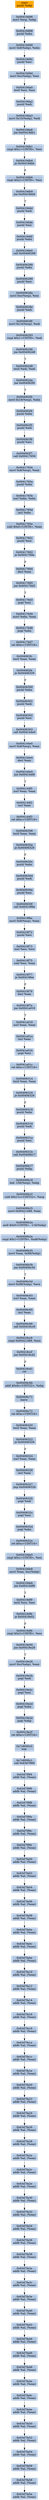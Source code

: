 digraph G {
node[shape=rectangle,style=filled,fillcolor=lightsteelblue,color=lightsteelblue]
bgcolor="transparent"
a0x00419d95pushl_ebp[label="start\npushl %ebp",color="lightgrey",fillcolor="orange"];
a0x00419d96movl_esp_ebp[label="0x00419d96\nmovl %esp, %ebp"];
a0x00419d98pushl_ebx[label="0x00419d98\npushl %ebx"];
a0x00419d99movl_0x8ebp__ebx[label="0x00419d99\nmovl 0x8(%ebp), %ebx"];
a0x00419d9cpushl_esi[label="0x00419d9c\npushl %esi"];
a0x00419d9dmovl_0xcebp__esi[label="0x00419d9d\nmovl 0xc(%ebp), %esi"];
a0x00419da0testl_esi_esi[label="0x00419da0\ntestl %esi, %esi"];
a0x00419da2pushl_edi[label="0x00419da2\npushl %edi"];
a0x00419da3movl_0x10ebp__edi[label="0x00419da3\nmovl 0x10(%ebp), %edi"];
a0x00419da6jne_0x00419db1[label="0x00419da6\njne 0x00419db1"];
a0x00419db1cmpl_0x1UINT8_esi[label="0x00419db1\ncmpl $0x1<UINT8>, %esi"];
a0x00419db4je_0x00419dbb[label="0x00419db4\nje 0x00419dbb"];
a0x00419db6cmpl_0x2UINT8_esi[label="0x00419db6\ncmpl $0x2<UINT8>, %esi"];
a0x00419db9jne_0x00419ddd[label="0x00419db9\njne 0x00419ddd"];
a0x00419dddpushl_edi[label="0x00419ddd\npushl %edi"];
a0x00419ddepushl_esi[label="0x00419dde\npushl %esi"];
a0x00419ddfpushl_ebx[label="0x00419ddf\npushl %ebx"];
a0x00419de0call_0x00406288[label="0x00419de0\ncall 0x00406288"];
a0x00406288pushl_ebx[label="0x00406288\npushl %ebx"];
a0x00406289pushl_esi[label="0x00406289\npushl %esi"];
a0x0040628amovl_0xcesp__esi[label="0x0040628a\nmovl 0xc(%esp), %esi"];
a0x0040628epushl_edi[label="0x0040628e\npushl %edi"];
a0x0040628fmovl_0x14esp__edi[label="0x0040628f\nmovl 0x14(%esp), %edi"];
a0x00406293cmpl_0x1UINT8_edi[label="0x00406293\ncmpl $0x1<UINT8>, %edi"];
a0x00406296jne_0x004062d8[label="0x00406296\njne 0x004062d8"];
a0x004062d8testl_edi_edi[label="0x004062d8\ntestl %edi, %edi"];
a0x004062dajne_0x004062f0[label="0x004062da\njne 0x004062f0"];
a0x004062f0movl_0x18esp__ebx[label="0x004062f0\nmovl 0x18(%esp), %ebx"];
a0x004062f4pushl_ebx[label="0x004062f4\npushl %ebx"];
a0x004062f5pushl_edi[label="0x004062f5\npushl %edi"];
a0x004062f6pushl_esi[label="0x004062f6\npushl %esi"];
a0x004062f7call_0x00417656[label="0x004062f7\ncall 0x00417656"];
a0x00417656movl_0x8esp__eax[label="0x00417656\nmovl 0x8(%esp), %eax"];
a0x0041765apushl_ebx[label="0x0041765a\npushl %ebx"];
a0x0041765bxorl_ebx_ebx[label="0x0041765b\nxorl %ebx, %ebx"];
a0x0041765dincl_ebx[label="0x0041765d\nincl %ebx"];
a0x0041765esubl_0x0UINT8_eax[label="0x0041765e\nsubl $0x0<UINT8>, %eax"];
a0x00417661pushl_esi[label="0x00417661\npushl %esi"];
a0x00417662je_0x0041769a[label="0x00417662\nje 0x0041769a"];
a0x00417664decl_eax[label="0x00417664\ndecl %eax"];
a0x00417665jne_0x004176d3[label="0x00417665\njne 0x004176d3"];
a0x004176d3popl_esi[label="0x004176d3\npopl %esi"];
a0x004176d4movl_ebx_eax[label="0x004176d4\nmovl %ebx, %eax"];
a0x004176d6popl_ebx[label="0x004176d6\npopl %ebx"];
a0x004176d7ret_0xcUINT16[label="0x004176d7\nret $0xc<UINT16>"];
a0x004062fctestl_eax_eax[label="0x004062fc\ntestl %eax, %eax"];
a0x004062feje_0x00406329[label="0x004062fe\nje 0x00406329"];
a0x00406300pushl_ebx[label="0x00406300\npushl %ebx"];
a0x00406301pushl_edi[label="0x00406301\npushl %edi"];
a0x00406302pushl_esi[label="0x00406302\npushl %esi"];
a0x00406303call_0x004144e0[label="0x00406303\ncall 0x004144e0"];
a0x004144e0movl_0x8esp__eax[label="0x004144e0\nmovl 0x8(%esp), %eax"];
a0x004144e4decl_eax[label="0x004144e4\ndecl %eax"];
a0x004144e5jne_0x004144f0[label="0x004144e5\njne 0x004144f0"];
a0x004144f0xorl_eax_eax[label="0x004144f0\nxorl %eax, %eax"];
a0x004144f2incl_eax[label="0x004144f2\nincl %eax"];
a0x004144f3ret_0xcUINT16[label="0x004144f3\nret $0xc<UINT16>"];
a0x00406308testl_eax_eax[label="0x00406308\ntestl %eax, %eax"];
a0x0040630aje_0x00406329[label="0x0040630a\nje 0x00406329"];
a0x0040630cpushl_ebx[label="0x0040630c\npushl %ebx"];
a0x0040630dpushl_edi[label="0x0040630d\npushl %edi"];
a0x0040630epushl_esi[label="0x0040630e\npushl %esi"];
a0x0040630fcall_0x00419f6e[label="0x0040630f\ncall 0x00419f6e"];
a0x00419f6emovl_0x8esp__eax[label="0x00419f6e\nmovl 0x8(%esp), %eax"];
a0x00419f72pushl_esi[label="0x00419f72\npushl %esi"];
a0x00419f73xorl_esi_esi[label="0x00419f73\nxorl %esi, %esi"];
a0x00419f75subl_esi_eax[label="0x00419f75\nsubl %esi, %eax"];
a0x00419f77je_0x00419fee[label="0x00419f77\nje 0x00419fee"];
a0x00419f79decl_eax[label="0x00419f79\ndecl %eax"];
a0x00419f7ajne_0x0041a018[label="0x00419f7a\njne 0x0041a018"];
a0x0041a018xorl_eax_eax[label="0x0041a018\nxorl %eax, %eax"];
a0x0041a01aincl_eax[label="0x0041a01a\nincl %eax"];
a0x0041a01bpopl_esi[label="0x0041a01b\npopl %esi"];
a0x0041a01cret_0xcUINT16[label="0x0041a01c\nret $0xc<UINT16>"];
a0x00406314testl_eax_eax[label="0x00406314\ntestl %eax, %eax"];
a0x00406316je_0x00406329[label="0x00406316\nje 0x00406329"];
a0x00406318pushl_ebx[label="0x00406318\npushl %ebx"];
a0x00406319pushl_edi[label="0x00406319\npushl %edi"];
a0x0040631apushl_esi[label="0x0040631a\npushl %esi"];
a0x0040631bcall_0x00406b17[label="0x0040631b\ncall 0x00406b17"];
a0x00406b17pushl_ebp[label="0x00406b17\npushl %ebp"];
a0x00406b18leal__156esp__ebp[label="0x00406b18\nleal -156(%esp), %ebp"];
a0x00406b1fsubl_0x11cUINT32_esp[label="0x00406b1f\nsubl $0x11c<UINT32>, %esp"];
a0x00406b25movl_0x00421488_eax[label="0x00406b25\nmovl 0x00421488, %eax"];
a0x00406b2aandl_0x0UINT8__116ebp_[label="0x00406b2a\nandl $0x0<UINT8>, -116(%ebp)"];
a0x00406b2ecmpl_0x1UINT8_0xa8ebp_[label="0x00406b2e\ncmpl $0x1<UINT8>, 0xa8(%ebp)"];
a0x00406b35movl_eax_0x98ebp_[label="0x00406b35\nmovl %eax, 0x98(%ebp)"];
a0x00406b3bjne_0x00406c5d[label="0x00406b3b\njne 0x00406c5d"];
a0x00406c5dmovl_0x98ebp__ecx[label="0x00406c5d\nmovl 0x98(%ebp), %ecx"];
a0x00406c63xorl_eax_eax[label="0x00406c63\nxorl %eax, %eax"];
a0x00406c65incl_eax[label="0x00406c65\nincl %eax"];
a0x00406c66call_0x00418cc9[label="0x00406c66\ncall 0x00418cc9"];
a0x00418cc9cmpl_0x00421488_ecx[label="0x00418cc9\ncmpl 0x00421488, %ecx"];
a0x00418ccfjne_0x00418cd2[label="0x00418ccf\njne 0x00418cd2"];
a0x00418cd1ret[label="0x00418cd1\nret"];
a0x00406c6baddl_0x9cUINT32_ebp[label="0x00406c6b\naddl $0x9c<UINT32>, %ebp"];
a0x00406c71leave_[label="0x00406c71\nleave "];
a0x00406c72ret_0xcUINT16[label="0x00406c72\nret $0xc<UINT16>"];
a0x00406320testl_eax_eax[label="0x00406320\ntestl %eax, %eax"];
a0x00406322je_0x00406329[label="0x00406322\nje 0x00406329"];
a0x00406324xorl_eax_eax[label="0x00406324\nxorl %eax, %eax"];
a0x00406326incl_eax[label="0x00406326\nincl %eax"];
a0x00406327jmp_0x0040632b[label="0x00406327\njmp 0x0040632b"];
a0x0040632bpopl_edi[label="0x0040632b\npopl %edi"];
a0x0040632cpopl_esi[label="0x0040632c\npopl %esi"];
a0x0040632dpopl_ebx[label="0x0040632d\npopl %ebx"];
a0x0040632eret_0xcUINT16[label="0x0040632e\nret $0xc<UINT16>"];
a0x00419de5cmpl_0x1UINT8_esi[label="0x00419de5\ncmpl $0x1<UINT8>, %esi"];
a0x00419de8movl_eax_0xcebp_[label="0x00419de8\nmovl %eax, 0xc(%ebp)"];
a0x00419debjne_0x00419df9[label="0x00419deb\njne 0x00419df9"];
a0x00419df9testl_esi_esi[label="0x00419df9\ntestl %esi, %esi"];
a0x00419dfbje_0x00419e02[label="0x00419dfb\nje 0x00419e02"];
a0x00419dfdcmpl_0x3UINT8_esi[label="0x00419dfd\ncmpl $0x3<UINT8>, %esi"];
a0x00419e00jne_0x00419e28[label="0x00419e00\njne 0x00419e28"];
a0x00419e28movl_0xcebp__eax[label="0x00419e28\nmovl 0xc(%ebp), %eax"];
a0x00419e2bpopl_edi[label="0x00419e2b\npopl %edi"];
a0x00419e2cpopl_esi[label="0x00419e2c\npopl %esi"];
a0x00419e2dpopl_ebx[label="0x00419e2d\npopl %ebx"];
a0x00419e2epopl_ebp[label="0x00419e2e\npopl %ebp"];
a0x00419e2fret_0xcUINT16[label="0x00419e2f\nret $0xc<UINT16>"];
a0x7c8000c0nop_[label="0x7c8000c0\nnop "];
a0x7c8000c1call_0x63d7f9f4[label="0x7c8000c1\ncall 0x63d7f9f4"];
a0x63d7f9f4addb_al_eax_[label="0x63d7f9f4\naddb %al, (%eax)"];
a0x63d7f9f6addb_al_eax_[label="0x63d7f9f6\naddb %al, (%eax)"];
a0x63d7f9f8addb_al_eax_[label="0x63d7f9f8\naddb %al, (%eax)"];
a0x63d7f9faaddb_al_eax_[label="0x63d7f9fa\naddb %al, (%eax)"];
a0x63d7f9fcaddb_al_eax_[label="0x63d7f9fc\naddb %al, (%eax)"];
a0x63d7f9feaddb_al_eax_[label="0x63d7f9fe\naddb %al, (%eax)"];
a0x63d7fa00addb_al_eax_[label="0x63d7fa00\naddb %al, (%eax)"];
a0x63d7fa02addb_al_eax_[label="0x63d7fa02\naddb %al, (%eax)"];
a0x63d7fa04addb_al_eax_[label="0x63d7fa04\naddb %al, (%eax)"];
a0x63d7fa06addb_al_eax_[label="0x63d7fa06\naddb %al, (%eax)"];
a0x63d7fa08addb_al_eax_[label="0x63d7fa08\naddb %al, (%eax)"];
a0x63d7fa0aaddb_al_eax_[label="0x63d7fa0a\naddb %al, (%eax)"];
a0x63d7fa0caddb_al_eax_[label="0x63d7fa0c\naddb %al, (%eax)"];
a0x63d7fa0eaddb_al_eax_[label="0x63d7fa0e\naddb %al, (%eax)"];
a0x63d7fa10addb_al_eax_[label="0x63d7fa10\naddb %al, (%eax)"];
a0x63d7fa12addb_al_eax_[label="0x63d7fa12\naddb %al, (%eax)"];
a0x63d7fa14addb_al_eax_[label="0x63d7fa14\naddb %al, (%eax)"];
a0x63d7fa16addb_al_eax_[label="0x63d7fa16\naddb %al, (%eax)"];
a0x63d7fa18addb_al_eax_[label="0x63d7fa18\naddb %al, (%eax)"];
a0x63d7fa1aaddb_al_eax_[label="0x63d7fa1a\naddb %al, (%eax)"];
a0x63d7fa1caddb_al_eax_[label="0x63d7fa1c\naddb %al, (%eax)"];
a0x63d7fa1eaddb_al_eax_[label="0x63d7fa1e\naddb %al, (%eax)"];
a0x63d7fa20addb_al_eax_[label="0x63d7fa20\naddb %al, (%eax)"];
a0x63d7fa22addb_al_eax_[label="0x63d7fa22\naddb %al, (%eax)"];
a0x63d7fa24addb_al_eax_[label="0x63d7fa24\naddb %al, (%eax)"];
a0x63d7fa26addb_al_eax_[label="0x63d7fa26\naddb %al, (%eax)"];
a0x63d7fa28addb_al_eax_[label="0x63d7fa28\naddb %al, (%eax)"];
a0x63d7fa2aaddb_al_eax_[label="0x63d7fa2a\naddb %al, (%eax)"];
a0x63d7fa2caddb_al_eax_[label="0x63d7fa2c\naddb %al, (%eax)"];
a0x63d7fa2eaddb_al_eax_[label="0x63d7fa2e\naddb %al, (%eax)"];
a0x63d7fa30addb_al_eax_[label="0x63d7fa30\naddb %al, (%eax)"];
a0x63d7fa32addb_al_eax_[label="0x63d7fa32\naddb %al, (%eax)"];
a0x63d7fa34addb_al_eax_[label="0x63d7fa34\naddb %al, (%eax)"];
a0x63d7fa36addb_al_eax_[label="0x63d7fa36\naddb %al, (%eax)"];
a0x63d7fa38addb_al_eax_[label="0x63d7fa38\naddb %al, (%eax)"];
a0x63d7fa3aaddb_al_eax_[label="0x63d7fa3a\naddb %al, (%eax)"];
a0x63d7fa3caddb_al_eax_[label="0x63d7fa3c\naddb %al, (%eax)"];
a0x63d7fa3eaddb_al_eax_[label="0x63d7fa3e\naddb %al, (%eax)"];
a0x63d7fa40addb_al_eax_[label="0x63d7fa40\naddb %al, (%eax)"];
a0x63d7fa42addb_al_eax_[label="0x63d7fa42\naddb %al, (%eax)"];
a0x63d7fa44addb_al_eax_[label="0x63d7fa44\naddb %al, (%eax)"];
a0x63d7fa46addb_al_eax_[label="0x63d7fa46\naddb %al, (%eax)"];
a0x63d7fa48addb_al_eax_[label="0x63d7fa48\naddb %al, (%eax)"];
a0x63d7fa4aaddb_al_eax_[label="0x63d7fa4a\naddb %al, (%eax)"];
a0x63d7fa4caddb_al_eax_[label="0x63d7fa4c\naddb %al, (%eax)"];
a0x63d7fa4eaddb_al_eax_[label="0x63d7fa4e\naddb %al, (%eax)"];
a0x63d7fa50addb_al_eax_[label="0x63d7fa50\naddb %al, (%eax)"];
a0x63d7fa52addb_al_eax_[label="0x63d7fa52\naddb %al, (%eax)"];
a0x63d7fa54addb_al_eax_[label="0x63d7fa54\naddb %al, (%eax)"];
a0x63d7fa56addb_al_eax_[label="0x63d7fa56\naddb %al, (%eax)"];
a0x63d7fa58addb_al_eax_[label="0x63d7fa58\naddb %al, (%eax)"];
a0x63d7fa5aaddb_al_eax_[label="0x63d7fa5a\naddb %al, (%eax)"];
a0x00419d95pushl_ebp -> a0x00419d96movl_esp_ebp [color="#000000"];
a0x00419d96movl_esp_ebp -> a0x00419d98pushl_ebx [color="#000000"];
a0x00419d98pushl_ebx -> a0x00419d99movl_0x8ebp__ebx [color="#000000"];
a0x00419d99movl_0x8ebp__ebx -> a0x00419d9cpushl_esi [color="#000000"];
a0x00419d9cpushl_esi -> a0x00419d9dmovl_0xcebp__esi [color="#000000"];
a0x00419d9dmovl_0xcebp__esi -> a0x00419da0testl_esi_esi [color="#000000"];
a0x00419da0testl_esi_esi -> a0x00419da2pushl_edi [color="#000000"];
a0x00419da2pushl_edi -> a0x00419da3movl_0x10ebp__edi [color="#000000"];
a0x00419da3movl_0x10ebp__edi -> a0x00419da6jne_0x00419db1 [color="#000000"];
a0x00419da6jne_0x00419db1 -> a0x00419db1cmpl_0x1UINT8_esi [color="#000000",label="T"];
a0x00419db1cmpl_0x1UINT8_esi -> a0x00419db4je_0x00419dbb [color="#000000"];
a0x00419db4je_0x00419dbb -> a0x00419db6cmpl_0x2UINT8_esi [color="#000000",label="F"];
a0x00419db6cmpl_0x2UINT8_esi -> a0x00419db9jne_0x00419ddd [color="#000000"];
a0x00419db9jne_0x00419ddd -> a0x00419dddpushl_edi [color="#000000",label="T"];
a0x00419dddpushl_edi -> a0x00419ddepushl_esi [color="#000000"];
a0x00419ddepushl_esi -> a0x00419ddfpushl_ebx [color="#000000"];
a0x00419ddfpushl_ebx -> a0x00419de0call_0x00406288 [color="#000000"];
a0x00419de0call_0x00406288 -> a0x00406288pushl_ebx [color="#000000"];
a0x00406288pushl_ebx -> a0x00406289pushl_esi [color="#000000"];
a0x00406289pushl_esi -> a0x0040628amovl_0xcesp__esi [color="#000000"];
a0x0040628amovl_0xcesp__esi -> a0x0040628epushl_edi [color="#000000"];
a0x0040628epushl_edi -> a0x0040628fmovl_0x14esp__edi [color="#000000"];
a0x0040628fmovl_0x14esp__edi -> a0x00406293cmpl_0x1UINT8_edi [color="#000000"];
a0x00406293cmpl_0x1UINT8_edi -> a0x00406296jne_0x004062d8 [color="#000000"];
a0x00406296jne_0x004062d8 -> a0x004062d8testl_edi_edi [color="#000000",label="T"];
a0x004062d8testl_edi_edi -> a0x004062dajne_0x004062f0 [color="#000000"];
a0x004062dajne_0x004062f0 -> a0x004062f0movl_0x18esp__ebx [color="#000000",label="T"];
a0x004062f0movl_0x18esp__ebx -> a0x004062f4pushl_ebx [color="#000000"];
a0x004062f4pushl_ebx -> a0x004062f5pushl_edi [color="#000000"];
a0x004062f5pushl_edi -> a0x004062f6pushl_esi [color="#000000"];
a0x004062f6pushl_esi -> a0x004062f7call_0x00417656 [color="#000000"];
a0x004062f7call_0x00417656 -> a0x00417656movl_0x8esp__eax [color="#000000"];
a0x00417656movl_0x8esp__eax -> a0x0041765apushl_ebx [color="#000000"];
a0x0041765apushl_ebx -> a0x0041765bxorl_ebx_ebx [color="#000000"];
a0x0041765bxorl_ebx_ebx -> a0x0041765dincl_ebx [color="#000000"];
a0x0041765dincl_ebx -> a0x0041765esubl_0x0UINT8_eax [color="#000000"];
a0x0041765esubl_0x0UINT8_eax -> a0x00417661pushl_esi [color="#000000"];
a0x00417661pushl_esi -> a0x00417662je_0x0041769a [color="#000000"];
a0x00417662je_0x0041769a -> a0x00417664decl_eax [color="#000000",label="F"];
a0x00417664decl_eax -> a0x00417665jne_0x004176d3 [color="#000000"];
a0x00417665jne_0x004176d3 -> a0x004176d3popl_esi [color="#000000",label="T"];
a0x004176d3popl_esi -> a0x004176d4movl_ebx_eax [color="#000000"];
a0x004176d4movl_ebx_eax -> a0x004176d6popl_ebx [color="#000000"];
a0x004176d6popl_ebx -> a0x004176d7ret_0xcUINT16 [color="#000000"];
a0x004176d7ret_0xcUINT16 -> a0x004062fctestl_eax_eax [color="#000000"];
a0x004062fctestl_eax_eax -> a0x004062feje_0x00406329 [color="#000000"];
a0x004062feje_0x00406329 -> a0x00406300pushl_ebx [color="#000000",label="F"];
a0x00406300pushl_ebx -> a0x00406301pushl_edi [color="#000000"];
a0x00406301pushl_edi -> a0x00406302pushl_esi [color="#000000"];
a0x00406302pushl_esi -> a0x00406303call_0x004144e0 [color="#000000"];
a0x00406303call_0x004144e0 -> a0x004144e0movl_0x8esp__eax [color="#000000"];
a0x004144e0movl_0x8esp__eax -> a0x004144e4decl_eax [color="#000000"];
a0x004144e4decl_eax -> a0x004144e5jne_0x004144f0 [color="#000000"];
a0x004144e5jne_0x004144f0 -> a0x004144f0xorl_eax_eax [color="#000000",label="T"];
a0x004144f0xorl_eax_eax -> a0x004144f2incl_eax [color="#000000"];
a0x004144f2incl_eax -> a0x004144f3ret_0xcUINT16 [color="#000000"];
a0x004144f3ret_0xcUINT16 -> a0x00406308testl_eax_eax [color="#000000"];
a0x00406308testl_eax_eax -> a0x0040630aje_0x00406329 [color="#000000"];
a0x0040630aje_0x00406329 -> a0x0040630cpushl_ebx [color="#000000",label="F"];
a0x0040630cpushl_ebx -> a0x0040630dpushl_edi [color="#000000"];
a0x0040630dpushl_edi -> a0x0040630epushl_esi [color="#000000"];
a0x0040630epushl_esi -> a0x0040630fcall_0x00419f6e [color="#000000"];
a0x0040630fcall_0x00419f6e -> a0x00419f6emovl_0x8esp__eax [color="#000000"];
a0x00419f6emovl_0x8esp__eax -> a0x00419f72pushl_esi [color="#000000"];
a0x00419f72pushl_esi -> a0x00419f73xorl_esi_esi [color="#000000"];
a0x00419f73xorl_esi_esi -> a0x00419f75subl_esi_eax [color="#000000"];
a0x00419f75subl_esi_eax -> a0x00419f77je_0x00419fee [color="#000000"];
a0x00419f77je_0x00419fee -> a0x00419f79decl_eax [color="#000000",label="F"];
a0x00419f79decl_eax -> a0x00419f7ajne_0x0041a018 [color="#000000"];
a0x00419f7ajne_0x0041a018 -> a0x0041a018xorl_eax_eax [color="#000000",label="T"];
a0x0041a018xorl_eax_eax -> a0x0041a01aincl_eax [color="#000000"];
a0x0041a01aincl_eax -> a0x0041a01bpopl_esi [color="#000000"];
a0x0041a01bpopl_esi -> a0x0041a01cret_0xcUINT16 [color="#000000"];
a0x0041a01cret_0xcUINT16 -> a0x00406314testl_eax_eax [color="#000000"];
a0x00406314testl_eax_eax -> a0x00406316je_0x00406329 [color="#000000"];
a0x00406316je_0x00406329 -> a0x00406318pushl_ebx [color="#000000",label="F"];
a0x00406318pushl_ebx -> a0x00406319pushl_edi [color="#000000"];
a0x00406319pushl_edi -> a0x0040631apushl_esi [color="#000000"];
a0x0040631apushl_esi -> a0x0040631bcall_0x00406b17 [color="#000000"];
a0x0040631bcall_0x00406b17 -> a0x00406b17pushl_ebp [color="#000000"];
a0x00406b17pushl_ebp -> a0x00406b18leal__156esp__ebp [color="#000000"];
a0x00406b18leal__156esp__ebp -> a0x00406b1fsubl_0x11cUINT32_esp [color="#000000"];
a0x00406b1fsubl_0x11cUINT32_esp -> a0x00406b25movl_0x00421488_eax [color="#000000"];
a0x00406b25movl_0x00421488_eax -> a0x00406b2aandl_0x0UINT8__116ebp_ [color="#000000"];
a0x00406b2aandl_0x0UINT8__116ebp_ -> a0x00406b2ecmpl_0x1UINT8_0xa8ebp_ [color="#000000"];
a0x00406b2ecmpl_0x1UINT8_0xa8ebp_ -> a0x00406b35movl_eax_0x98ebp_ [color="#000000"];
a0x00406b35movl_eax_0x98ebp_ -> a0x00406b3bjne_0x00406c5d [color="#000000"];
a0x00406b3bjne_0x00406c5d -> a0x00406c5dmovl_0x98ebp__ecx [color="#000000",label="T"];
a0x00406c5dmovl_0x98ebp__ecx -> a0x00406c63xorl_eax_eax [color="#000000"];
a0x00406c63xorl_eax_eax -> a0x00406c65incl_eax [color="#000000"];
a0x00406c65incl_eax -> a0x00406c66call_0x00418cc9 [color="#000000"];
a0x00406c66call_0x00418cc9 -> a0x00418cc9cmpl_0x00421488_ecx [color="#000000"];
a0x00418cc9cmpl_0x00421488_ecx -> a0x00418ccfjne_0x00418cd2 [color="#000000"];
a0x00418ccfjne_0x00418cd2 -> a0x00418cd1ret [color="#000000",label="F"];
a0x00418cd1ret -> a0x00406c6baddl_0x9cUINT32_ebp [color="#000000"];
a0x00406c6baddl_0x9cUINT32_ebp -> a0x00406c71leave_ [color="#000000"];
a0x00406c71leave_ -> a0x00406c72ret_0xcUINT16 [color="#000000"];
a0x00406c72ret_0xcUINT16 -> a0x00406320testl_eax_eax [color="#000000"];
a0x00406320testl_eax_eax -> a0x00406322je_0x00406329 [color="#000000"];
a0x00406322je_0x00406329 -> a0x00406324xorl_eax_eax [color="#000000",label="F"];
a0x00406324xorl_eax_eax -> a0x00406326incl_eax [color="#000000"];
a0x00406326incl_eax -> a0x00406327jmp_0x0040632b [color="#000000"];
a0x00406327jmp_0x0040632b -> a0x0040632bpopl_edi [color="#000000"];
a0x0040632bpopl_edi -> a0x0040632cpopl_esi [color="#000000"];
a0x0040632cpopl_esi -> a0x0040632dpopl_ebx [color="#000000"];
a0x0040632dpopl_ebx -> a0x0040632eret_0xcUINT16 [color="#000000"];
a0x0040632eret_0xcUINT16 -> a0x00419de5cmpl_0x1UINT8_esi [color="#000000"];
a0x00419de5cmpl_0x1UINT8_esi -> a0x00419de8movl_eax_0xcebp_ [color="#000000"];
a0x00419de8movl_eax_0xcebp_ -> a0x00419debjne_0x00419df9 [color="#000000"];
a0x00419debjne_0x00419df9 -> a0x00419df9testl_esi_esi [color="#000000",label="T"];
a0x00419df9testl_esi_esi -> a0x00419dfbje_0x00419e02 [color="#000000"];
a0x00419dfbje_0x00419e02 -> a0x00419dfdcmpl_0x3UINT8_esi [color="#000000",label="F"];
a0x00419dfdcmpl_0x3UINT8_esi -> a0x00419e00jne_0x00419e28 [color="#000000"];
a0x00419e00jne_0x00419e28 -> a0x00419e28movl_0xcebp__eax [color="#000000",label="T"];
a0x00419e28movl_0xcebp__eax -> a0x00419e2bpopl_edi [color="#000000"];
a0x00419e2bpopl_edi -> a0x00419e2cpopl_esi [color="#000000"];
a0x00419e2cpopl_esi -> a0x00419e2dpopl_ebx [color="#000000"];
a0x00419e2dpopl_ebx -> a0x00419e2epopl_ebp [color="#000000"];
a0x00419e2epopl_ebp -> a0x00419e2fret_0xcUINT16 [color="#000000"];
a0x00419e2fret_0xcUINT16 -> a0x7c8000c0nop_ [color="#000000"];
a0x7c8000c0nop_ -> a0x7c8000c1call_0x63d7f9f4 [color="#000000"];
a0x7c8000c1call_0x63d7f9f4 -> a0x63d7f9f4addb_al_eax_ [color="#000000"];
a0x63d7f9f4addb_al_eax_ -> a0x63d7f9f6addb_al_eax_ [color="#000000"];
a0x63d7f9f6addb_al_eax_ -> a0x63d7f9f8addb_al_eax_ [color="#000000"];
a0x63d7f9f8addb_al_eax_ -> a0x63d7f9faaddb_al_eax_ [color="#000000"];
a0x63d7f9faaddb_al_eax_ -> a0x63d7f9fcaddb_al_eax_ [color="#000000"];
a0x63d7f9fcaddb_al_eax_ -> a0x63d7f9feaddb_al_eax_ [color="#000000"];
a0x63d7f9feaddb_al_eax_ -> a0x63d7fa00addb_al_eax_ [color="#000000"];
a0x63d7fa00addb_al_eax_ -> a0x63d7fa02addb_al_eax_ [color="#000000"];
a0x63d7fa02addb_al_eax_ -> a0x63d7fa04addb_al_eax_ [color="#000000"];
a0x63d7fa04addb_al_eax_ -> a0x63d7fa06addb_al_eax_ [color="#000000"];
a0x63d7fa06addb_al_eax_ -> a0x63d7fa08addb_al_eax_ [color="#000000"];
a0x63d7fa08addb_al_eax_ -> a0x63d7fa0aaddb_al_eax_ [color="#000000"];
a0x63d7fa0aaddb_al_eax_ -> a0x63d7fa0caddb_al_eax_ [color="#000000"];
a0x63d7fa0caddb_al_eax_ -> a0x63d7fa0eaddb_al_eax_ [color="#000000"];
a0x63d7fa0eaddb_al_eax_ -> a0x63d7fa10addb_al_eax_ [color="#000000"];
a0x63d7fa10addb_al_eax_ -> a0x63d7fa12addb_al_eax_ [color="#000000"];
a0x63d7fa12addb_al_eax_ -> a0x63d7fa14addb_al_eax_ [color="#000000"];
a0x63d7fa14addb_al_eax_ -> a0x63d7fa16addb_al_eax_ [color="#000000"];
a0x63d7fa16addb_al_eax_ -> a0x63d7fa18addb_al_eax_ [color="#000000"];
a0x63d7fa18addb_al_eax_ -> a0x63d7fa1aaddb_al_eax_ [color="#000000"];
a0x63d7fa1aaddb_al_eax_ -> a0x63d7fa1caddb_al_eax_ [color="#000000"];
a0x63d7fa1caddb_al_eax_ -> a0x63d7fa1eaddb_al_eax_ [color="#000000"];
a0x63d7fa1eaddb_al_eax_ -> a0x63d7fa20addb_al_eax_ [color="#000000"];
a0x63d7fa20addb_al_eax_ -> a0x63d7fa22addb_al_eax_ [color="#000000"];
a0x63d7fa22addb_al_eax_ -> a0x63d7fa24addb_al_eax_ [color="#000000"];
a0x63d7fa24addb_al_eax_ -> a0x63d7fa26addb_al_eax_ [color="#000000"];
a0x63d7fa26addb_al_eax_ -> a0x63d7fa28addb_al_eax_ [color="#000000"];
a0x63d7fa28addb_al_eax_ -> a0x63d7fa2aaddb_al_eax_ [color="#000000"];
a0x63d7fa2aaddb_al_eax_ -> a0x63d7fa2caddb_al_eax_ [color="#000000"];
a0x63d7fa2caddb_al_eax_ -> a0x63d7fa2eaddb_al_eax_ [color="#000000"];
a0x63d7fa2eaddb_al_eax_ -> a0x63d7fa30addb_al_eax_ [color="#000000"];
a0x63d7fa30addb_al_eax_ -> a0x63d7fa32addb_al_eax_ [color="#000000"];
a0x63d7fa32addb_al_eax_ -> a0x63d7fa34addb_al_eax_ [color="#000000"];
a0x63d7fa34addb_al_eax_ -> a0x63d7fa36addb_al_eax_ [color="#000000"];
a0x63d7fa36addb_al_eax_ -> a0x63d7fa38addb_al_eax_ [color="#000000"];
a0x63d7fa38addb_al_eax_ -> a0x63d7fa3aaddb_al_eax_ [color="#000000"];
a0x63d7fa3aaddb_al_eax_ -> a0x63d7fa3caddb_al_eax_ [color="#000000"];
a0x63d7fa3caddb_al_eax_ -> a0x63d7fa3eaddb_al_eax_ [color="#000000"];
a0x63d7fa3eaddb_al_eax_ -> a0x63d7fa40addb_al_eax_ [color="#000000"];
a0x63d7fa40addb_al_eax_ -> a0x63d7fa42addb_al_eax_ [color="#000000"];
a0x63d7fa42addb_al_eax_ -> a0x63d7fa44addb_al_eax_ [color="#000000"];
a0x63d7fa44addb_al_eax_ -> a0x63d7fa46addb_al_eax_ [color="#000000"];
a0x63d7fa46addb_al_eax_ -> a0x63d7fa48addb_al_eax_ [color="#000000"];
a0x63d7fa48addb_al_eax_ -> a0x63d7fa4aaddb_al_eax_ [color="#000000"];
a0x63d7fa4aaddb_al_eax_ -> a0x63d7fa4caddb_al_eax_ [color="#000000"];
a0x63d7fa4caddb_al_eax_ -> a0x63d7fa4eaddb_al_eax_ [color="#000000"];
a0x63d7fa4eaddb_al_eax_ -> a0x63d7fa50addb_al_eax_ [color="#000000"];
a0x63d7fa50addb_al_eax_ -> a0x63d7fa52addb_al_eax_ [color="#000000"];
a0x63d7fa52addb_al_eax_ -> a0x63d7fa54addb_al_eax_ [color="#000000"];
a0x63d7fa54addb_al_eax_ -> a0x63d7fa56addb_al_eax_ [color="#000000"];
a0x63d7fa56addb_al_eax_ -> a0x63d7fa58addb_al_eax_ [color="#000000"];
a0x63d7fa58addb_al_eax_ -> a0x63d7fa5aaddb_al_eax_ [color="#000000"];
}
